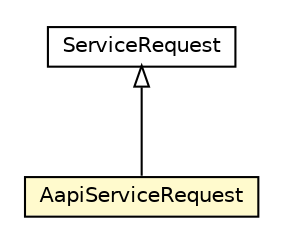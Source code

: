#!/usr/local/bin/dot
#
# Class diagram 
# Generated by UMLGraph version R5_6-24-gf6e263 (http://www.umlgraph.org/)
#

digraph G {
	edge [fontname="Helvetica",fontsize=10,labelfontname="Helvetica",labelfontsize=10];
	node [fontname="Helvetica",fontsize=10,shape=plaintext];
	nodesep=0.25;
	ranksep=0.5;
	// org.universAAL.middleware.service.ServiceRequest
	c76692 [label=<<table title="org.universAAL.middleware.service.ServiceRequest" border="0" cellborder="1" cellspacing="0" cellpadding="2" port="p" href="../ServiceRequest.html">
		<tr><td><table border="0" cellspacing="0" cellpadding="1">
<tr><td align="center" balign="center"> ServiceRequest </td></tr>
		</table></td></tr>
		</table>>, URL="../ServiceRequest.html", fontname="Helvetica", fontcolor="black", fontsize=10.0];
	// org.universAAL.middleware.service.aapi.AapiServiceRequest
	c76699 [label=<<table title="org.universAAL.middleware.service.aapi.AapiServiceRequest" border="0" cellborder="1" cellspacing="0" cellpadding="2" port="p" bgcolor="lemonChiffon" href="./AapiServiceRequest.html">
		<tr><td><table border="0" cellspacing="0" cellpadding="1">
<tr><td align="center" balign="center"> AapiServiceRequest </td></tr>
		</table></td></tr>
		</table>>, URL="./AapiServiceRequest.html", fontname="Helvetica", fontcolor="black", fontsize=10.0];
	//org.universAAL.middleware.service.aapi.AapiServiceRequest extends org.universAAL.middleware.service.ServiceRequest
	c76692:p -> c76699:p [dir=back,arrowtail=empty];
}


